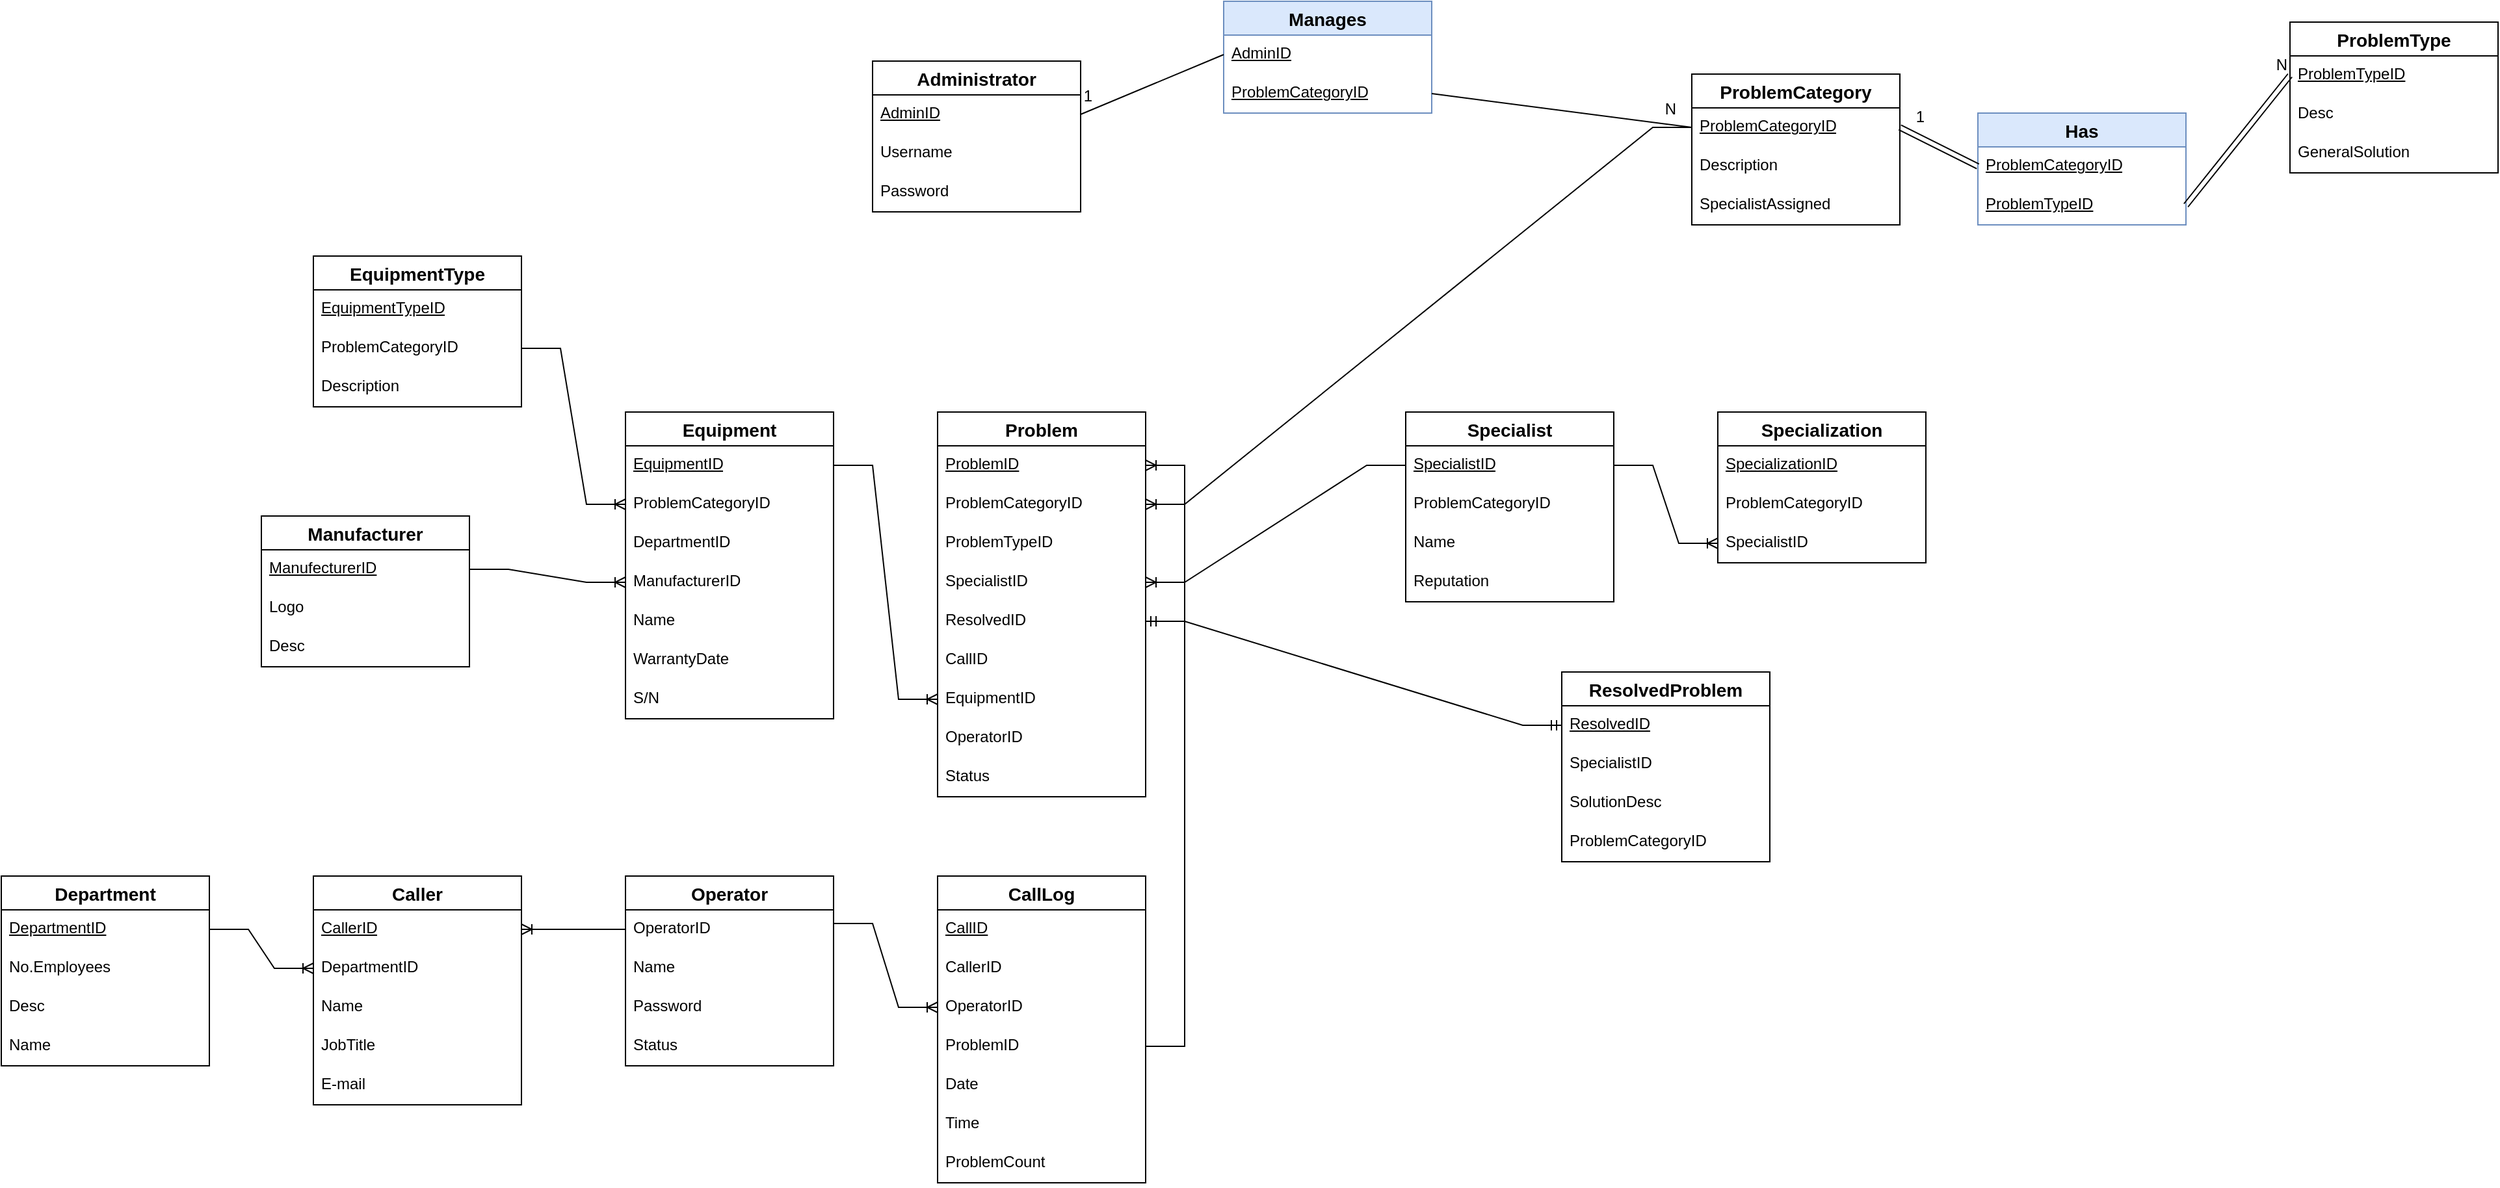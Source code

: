 <mxfile version="24.7.17">
  <diagram name="Página-1" id="cgUy74HiYtoIpU3tha52">
    <mxGraphModel dx="1973" dy="1219" grid="1" gridSize="10" guides="1" tooltips="1" connect="1" arrows="1" fold="1" page="1" pageScale="1" pageWidth="3300" pageHeight="4681" math="0" shadow="0">
      <root>
        <mxCell id="0" />
        <mxCell id="1" parent="0" />
        <mxCell id="JK030MNh_7zlfoLVC9jA-1" value="EquipmentType" style="swimlane;fontStyle=1;childLayout=stackLayout;horizontal=1;startSize=26;horizontalStack=0;resizeParent=1;resizeParentMax=0;resizeLast=0;collapsible=1;marginBottom=0;align=center;fontSize=14;" parent="1" vertex="1">
          <mxGeometry x="560" y="400" width="160" height="116" as="geometry">
            <mxRectangle x="720" y="360" width="140" height="30" as="alternateBounds" />
          </mxGeometry>
        </mxCell>
        <mxCell id="JK030MNh_7zlfoLVC9jA-2" value="&lt;u&gt;EquipmentTypeID&lt;/u&gt;" style="text;strokeColor=none;fillColor=none;spacingLeft=4;spacingRight=4;overflow=hidden;rotatable=0;points=[[0,0.5],[1,0.5]];portConstraint=eastwest;fontSize=12;whiteSpace=wrap;html=1;" parent="JK030MNh_7zlfoLVC9jA-1" vertex="1">
          <mxGeometry y="26" width="160" height="30" as="geometry" />
        </mxCell>
        <mxCell id="JK030MNh_7zlfoLVC9jA-3" value="ProblemCategoryID" style="text;strokeColor=none;fillColor=none;spacingLeft=4;spacingRight=4;overflow=hidden;rotatable=0;points=[[0,0.5],[1,0.5]];portConstraint=eastwest;fontSize=12;whiteSpace=wrap;html=1;" parent="JK030MNh_7zlfoLVC9jA-1" vertex="1">
          <mxGeometry y="56" width="160" height="30" as="geometry" />
        </mxCell>
        <mxCell id="JK030MNh_7zlfoLVC9jA-5" value="Description" style="text;strokeColor=none;fillColor=none;spacingLeft=4;spacingRight=4;overflow=hidden;rotatable=0;points=[[0,0.5],[1,0.5]];portConstraint=eastwest;fontSize=12;whiteSpace=wrap;html=1;" parent="JK030MNh_7zlfoLVC9jA-1" vertex="1">
          <mxGeometry y="86" width="160" height="30" as="geometry" />
        </mxCell>
        <mxCell id="JK030MNh_7zlfoLVC9jA-6" value="Manufacturer" style="swimlane;fontStyle=1;childLayout=stackLayout;horizontal=1;startSize=26;horizontalStack=0;resizeParent=1;resizeParentMax=0;resizeLast=0;collapsible=1;marginBottom=0;align=center;fontSize=14;" parent="1" vertex="1">
          <mxGeometry x="520" y="600" width="160" height="116" as="geometry">
            <mxRectangle x="720" y="490" width="120" height="30" as="alternateBounds" />
          </mxGeometry>
        </mxCell>
        <mxCell id="JK030MNh_7zlfoLVC9jA-7" value="&lt;u&gt;ManufecturerID&lt;/u&gt;" style="text;strokeColor=none;fillColor=none;spacingLeft=4;spacingRight=4;overflow=hidden;rotatable=0;points=[[0,0.5],[1,0.5]];portConstraint=eastwest;fontSize=12;whiteSpace=wrap;html=1;" parent="JK030MNh_7zlfoLVC9jA-6" vertex="1">
          <mxGeometry y="26" width="160" height="30" as="geometry" />
        </mxCell>
        <mxCell id="JK030MNh_7zlfoLVC9jA-8" value="Logo" style="text;strokeColor=none;fillColor=none;spacingLeft=4;spacingRight=4;overflow=hidden;rotatable=0;points=[[0,0.5],[1,0.5]];portConstraint=eastwest;fontSize=12;whiteSpace=wrap;html=1;" parent="JK030MNh_7zlfoLVC9jA-6" vertex="1">
          <mxGeometry y="56" width="160" height="30" as="geometry" />
        </mxCell>
        <mxCell id="JK030MNh_7zlfoLVC9jA-9" value="Desc" style="text;strokeColor=none;fillColor=none;spacingLeft=4;spacingRight=4;overflow=hidden;rotatable=0;points=[[0,0.5],[1,0.5]];portConstraint=eastwest;fontSize=12;whiteSpace=wrap;html=1;" parent="JK030MNh_7zlfoLVC9jA-6" vertex="1">
          <mxGeometry y="86" width="160" height="30" as="geometry" />
        </mxCell>
        <mxCell id="JK030MNh_7zlfoLVC9jA-12" value="Administrator" style="swimlane;fontStyle=1;childLayout=stackLayout;horizontal=1;startSize=26;horizontalStack=0;resizeParent=1;resizeParentMax=0;resizeLast=0;collapsible=1;marginBottom=0;align=center;fontSize=14;" parent="1" vertex="1">
          <mxGeometry x="990" y="250" width="160" height="116" as="geometry">
            <mxRectangle x="900" y="360" width="120" height="30" as="alternateBounds" />
          </mxGeometry>
        </mxCell>
        <mxCell id="JK030MNh_7zlfoLVC9jA-13" value="&lt;u&gt;AdminID&lt;/u&gt;" style="text;strokeColor=none;fillColor=none;spacingLeft=4;spacingRight=4;overflow=hidden;rotatable=0;points=[[0,0.5],[1,0.5]];portConstraint=eastwest;fontSize=12;whiteSpace=wrap;html=1;" parent="JK030MNh_7zlfoLVC9jA-12" vertex="1">
          <mxGeometry y="26" width="160" height="30" as="geometry" />
        </mxCell>
        <mxCell id="JK030MNh_7zlfoLVC9jA-14" value="Username" style="text;strokeColor=none;fillColor=none;spacingLeft=4;spacingRight=4;overflow=hidden;rotatable=0;points=[[0,0.5],[1,0.5]];portConstraint=eastwest;fontSize=12;whiteSpace=wrap;html=1;" parent="JK030MNh_7zlfoLVC9jA-12" vertex="1">
          <mxGeometry y="56" width="160" height="30" as="geometry" />
        </mxCell>
        <mxCell id="JK030MNh_7zlfoLVC9jA-15" value="Password" style="text;strokeColor=none;fillColor=none;spacingLeft=4;spacingRight=4;overflow=hidden;rotatable=0;points=[[0,0.5],[1,0.5]];portConstraint=eastwest;fontSize=12;whiteSpace=wrap;html=1;" parent="JK030MNh_7zlfoLVC9jA-12" vertex="1">
          <mxGeometry y="86" width="160" height="30" as="geometry" />
        </mxCell>
        <mxCell id="JK030MNh_7zlfoLVC9jA-16" value="Department" style="swimlane;fontStyle=1;childLayout=stackLayout;horizontal=1;startSize=26;horizontalStack=0;resizeParent=1;resizeParentMax=0;resizeLast=0;collapsible=1;marginBottom=0;align=center;fontSize=14;" parent="1" vertex="1">
          <mxGeometry x="320" y="877" width="160" height="146" as="geometry">
            <mxRectangle x="720" y="620" width="110" height="30" as="alternateBounds" />
          </mxGeometry>
        </mxCell>
        <mxCell id="JK030MNh_7zlfoLVC9jA-17" value="&lt;u&gt;DepartmentID&lt;/u&gt;" style="text;strokeColor=none;fillColor=none;spacingLeft=4;spacingRight=4;overflow=hidden;rotatable=0;points=[[0,0.5],[1,0.5]];portConstraint=eastwest;fontSize=12;whiteSpace=wrap;html=1;" parent="JK030MNh_7zlfoLVC9jA-16" vertex="1">
          <mxGeometry y="26" width="160" height="30" as="geometry" />
        </mxCell>
        <mxCell id="JK030MNh_7zlfoLVC9jA-18" value="No.Employees" style="text;strokeColor=none;fillColor=none;spacingLeft=4;spacingRight=4;overflow=hidden;rotatable=0;points=[[0,0.5],[1,0.5]];portConstraint=eastwest;fontSize=12;whiteSpace=wrap;html=1;" parent="JK030MNh_7zlfoLVC9jA-16" vertex="1">
          <mxGeometry y="56" width="160" height="30" as="geometry" />
        </mxCell>
        <mxCell id="JK030MNh_7zlfoLVC9jA-19" value="Desc" style="text;strokeColor=none;fillColor=none;spacingLeft=4;spacingRight=4;overflow=hidden;rotatable=0;points=[[0,0.5],[1,0.5]];portConstraint=eastwest;fontSize=12;whiteSpace=wrap;html=1;" parent="JK030MNh_7zlfoLVC9jA-16" vertex="1">
          <mxGeometry y="86" width="160" height="30" as="geometry" />
        </mxCell>
        <mxCell id="JK030MNh_7zlfoLVC9jA-20" value="Name" style="text;strokeColor=none;fillColor=none;spacingLeft=4;spacingRight=4;overflow=hidden;rotatable=0;points=[[0,0.5],[1,0.5]];portConstraint=eastwest;fontSize=12;whiteSpace=wrap;html=1;" parent="JK030MNh_7zlfoLVC9jA-16" vertex="1">
          <mxGeometry y="116" width="160" height="30" as="geometry" />
        </mxCell>
        <mxCell id="JK030MNh_7zlfoLVC9jA-21" value="Caller" style="swimlane;fontStyle=1;childLayout=stackLayout;horizontal=1;startSize=26;horizontalStack=0;resizeParent=1;resizeParentMax=0;resizeLast=0;collapsible=1;marginBottom=0;align=center;fontSize=14;" parent="1" vertex="1">
          <mxGeometry x="560" y="877" width="160" height="176" as="geometry">
            <mxRectangle x="720" y="780" width="80" height="30" as="alternateBounds" />
          </mxGeometry>
        </mxCell>
        <mxCell id="JK030MNh_7zlfoLVC9jA-22" value="&lt;u&gt;CallerID&lt;/u&gt;" style="text;strokeColor=none;fillColor=none;spacingLeft=4;spacingRight=4;overflow=hidden;rotatable=0;points=[[0,0.5],[1,0.5]];portConstraint=eastwest;fontSize=12;whiteSpace=wrap;html=1;" parent="JK030MNh_7zlfoLVC9jA-21" vertex="1">
          <mxGeometry y="26" width="160" height="30" as="geometry" />
        </mxCell>
        <mxCell id="JK030MNh_7zlfoLVC9jA-23" value="DepartmentID" style="text;strokeColor=none;fillColor=none;spacingLeft=4;spacingRight=4;overflow=hidden;rotatable=0;points=[[0,0.5],[1,0.5]];portConstraint=eastwest;fontSize=12;whiteSpace=wrap;html=1;" parent="JK030MNh_7zlfoLVC9jA-21" vertex="1">
          <mxGeometry y="56" width="160" height="30" as="geometry" />
        </mxCell>
        <mxCell id="JK030MNh_7zlfoLVC9jA-24" value="Name" style="text;strokeColor=none;fillColor=none;spacingLeft=4;spacingRight=4;overflow=hidden;rotatable=0;points=[[0,0.5],[1,0.5]];portConstraint=eastwest;fontSize=12;whiteSpace=wrap;html=1;" parent="JK030MNh_7zlfoLVC9jA-21" vertex="1">
          <mxGeometry y="86" width="160" height="30" as="geometry" />
        </mxCell>
        <mxCell id="JK030MNh_7zlfoLVC9jA-25" value="JobTitle" style="text;strokeColor=none;fillColor=none;spacingLeft=4;spacingRight=4;overflow=hidden;rotatable=0;points=[[0,0.5],[1,0.5]];portConstraint=eastwest;fontSize=12;whiteSpace=wrap;html=1;" parent="JK030MNh_7zlfoLVC9jA-21" vertex="1">
          <mxGeometry y="116" width="160" height="30" as="geometry" />
        </mxCell>
        <mxCell id="JK030MNh_7zlfoLVC9jA-26" value="E-mail" style="text;strokeColor=none;fillColor=none;spacingLeft=4;spacingRight=4;overflow=hidden;rotatable=0;points=[[0,0.5],[1,0.5]];portConstraint=eastwest;fontSize=12;whiteSpace=wrap;html=1;" parent="JK030MNh_7zlfoLVC9jA-21" vertex="1">
          <mxGeometry y="146" width="160" height="30" as="geometry" />
        </mxCell>
        <mxCell id="JK030MNh_7zlfoLVC9jA-27" value="Operator" style="swimlane;fontStyle=1;childLayout=stackLayout;horizontal=1;startSize=26;horizontalStack=0;resizeParent=1;resizeParentMax=0;resizeLast=0;collapsible=1;marginBottom=0;align=center;fontSize=14;" parent="1" vertex="1">
          <mxGeometry x="800" y="877" width="160" height="146" as="geometry">
            <mxRectangle x="900" y="740" width="100" height="30" as="alternateBounds" />
          </mxGeometry>
        </mxCell>
        <mxCell id="JK030MNh_7zlfoLVC9jA-28" value="OperatorID" style="text;strokeColor=none;fillColor=none;spacingLeft=4;spacingRight=4;overflow=hidden;rotatable=0;points=[[0,0.5],[1,0.5]];portConstraint=eastwest;fontSize=12;whiteSpace=wrap;html=1;" parent="JK030MNh_7zlfoLVC9jA-27" vertex="1">
          <mxGeometry y="26" width="160" height="30" as="geometry" />
        </mxCell>
        <mxCell id="JK030MNh_7zlfoLVC9jA-29" value="Name" style="text;strokeColor=none;fillColor=none;spacingLeft=4;spacingRight=4;overflow=hidden;rotatable=0;points=[[0,0.5],[1,0.5]];portConstraint=eastwest;fontSize=12;whiteSpace=wrap;html=1;" parent="JK030MNh_7zlfoLVC9jA-27" vertex="1">
          <mxGeometry y="56" width="160" height="30" as="geometry" />
        </mxCell>
        <mxCell id="JK030MNh_7zlfoLVC9jA-30" value="Password" style="text;strokeColor=none;fillColor=none;spacingLeft=4;spacingRight=4;overflow=hidden;rotatable=0;points=[[0,0.5],[1,0.5]];portConstraint=eastwest;fontSize=12;whiteSpace=wrap;html=1;" parent="JK030MNh_7zlfoLVC9jA-27" vertex="1">
          <mxGeometry y="86" width="160" height="30" as="geometry" />
        </mxCell>
        <mxCell id="JK030MNh_7zlfoLVC9jA-31" value="Status" style="text;strokeColor=none;fillColor=none;spacingLeft=4;spacingRight=4;overflow=hidden;rotatable=0;points=[[0,0.5],[1,0.5]];portConstraint=eastwest;fontSize=12;whiteSpace=wrap;html=1;" parent="JK030MNh_7zlfoLVC9jA-27" vertex="1">
          <mxGeometry y="116" width="160" height="30" as="geometry" />
        </mxCell>
        <mxCell id="bwqaiT9aRmezGoFUWZD2-1" value="CallLog" style="swimlane;fontStyle=1;childLayout=stackLayout;horizontal=1;startSize=26;horizontalStack=0;resizeParent=1;resizeParentMax=0;resizeLast=0;collapsible=1;marginBottom=0;align=center;fontSize=14;" parent="1" vertex="1">
          <mxGeometry x="1040" y="877" width="160" height="236" as="geometry">
            <mxRectangle x="1080" y="670" width="90" height="30" as="alternateBounds" />
          </mxGeometry>
        </mxCell>
        <mxCell id="bwqaiT9aRmezGoFUWZD2-2" value="&lt;u&gt;CallID&lt;/u&gt;" style="text;strokeColor=none;fillColor=none;spacingLeft=4;spacingRight=4;overflow=hidden;rotatable=0;points=[[0,0.5],[1,0.5]];portConstraint=eastwest;fontSize=12;whiteSpace=wrap;html=1;" parent="bwqaiT9aRmezGoFUWZD2-1" vertex="1">
          <mxGeometry y="26" width="160" height="30" as="geometry" />
        </mxCell>
        <mxCell id="bwqaiT9aRmezGoFUWZD2-3" value="CallerID" style="text;strokeColor=none;fillColor=none;spacingLeft=4;spacingRight=4;overflow=hidden;rotatable=0;points=[[0,0.5],[1,0.5]];portConstraint=eastwest;fontSize=12;whiteSpace=wrap;html=1;" parent="bwqaiT9aRmezGoFUWZD2-1" vertex="1">
          <mxGeometry y="56" width="160" height="30" as="geometry" />
        </mxCell>
        <mxCell id="bwqaiT9aRmezGoFUWZD2-4" value="OperatorID" style="text;strokeColor=none;fillColor=none;spacingLeft=4;spacingRight=4;overflow=hidden;rotatable=0;points=[[0,0.5],[1,0.5]];portConstraint=eastwest;fontSize=12;whiteSpace=wrap;html=1;" parent="bwqaiT9aRmezGoFUWZD2-1" vertex="1">
          <mxGeometry y="86" width="160" height="30" as="geometry" />
        </mxCell>
        <mxCell id="bwqaiT9aRmezGoFUWZD2-8" value="ProblemID" style="text;strokeColor=none;fillColor=none;spacingLeft=4;spacingRight=4;overflow=hidden;rotatable=0;points=[[0,0.5],[1,0.5]];portConstraint=eastwest;fontSize=12;whiteSpace=wrap;html=1;" parent="bwqaiT9aRmezGoFUWZD2-1" vertex="1">
          <mxGeometry y="116" width="160" height="30" as="geometry" />
        </mxCell>
        <mxCell id="bwqaiT9aRmezGoFUWZD2-5" value="Date" style="text;strokeColor=none;fillColor=none;spacingLeft=4;spacingRight=4;overflow=hidden;rotatable=0;points=[[0,0.5],[1,0.5]];portConstraint=eastwest;fontSize=12;whiteSpace=wrap;html=1;" parent="bwqaiT9aRmezGoFUWZD2-1" vertex="1">
          <mxGeometry y="146" width="160" height="30" as="geometry" />
        </mxCell>
        <mxCell id="bwqaiT9aRmezGoFUWZD2-6" value="Time" style="text;strokeColor=none;fillColor=none;spacingLeft=4;spacingRight=4;overflow=hidden;rotatable=0;points=[[0,0.5],[1,0.5]];portConstraint=eastwest;fontSize=12;whiteSpace=wrap;html=1;" parent="bwqaiT9aRmezGoFUWZD2-1" vertex="1">
          <mxGeometry y="176" width="160" height="30" as="geometry" />
        </mxCell>
        <mxCell id="bwqaiT9aRmezGoFUWZD2-7" value="ProblemCount" style="text;strokeColor=none;fillColor=none;spacingLeft=4;spacingRight=4;overflow=hidden;rotatable=0;points=[[0,0.5],[1,0.5]];portConstraint=eastwest;fontSize=12;whiteSpace=wrap;html=1;" parent="bwqaiT9aRmezGoFUWZD2-1" vertex="1">
          <mxGeometry y="206" width="160" height="30" as="geometry" />
        </mxCell>
        <mxCell id="bwqaiT9aRmezGoFUWZD2-9" value="Equipment" style="swimlane;fontStyle=1;childLayout=stackLayout;horizontal=1;startSize=26;horizontalStack=0;resizeParent=1;resizeParentMax=0;resizeLast=0;collapsible=1;marginBottom=0;align=center;fontSize=14;" parent="1" vertex="1">
          <mxGeometry x="800" y="520" width="160" height="236" as="geometry">
            <mxRectangle x="900" y="490" width="110" height="30" as="alternateBounds" />
          </mxGeometry>
        </mxCell>
        <mxCell id="bwqaiT9aRmezGoFUWZD2-10" value="&lt;u&gt;EquipmentID&lt;/u&gt;" style="text;strokeColor=none;fillColor=none;spacingLeft=4;spacingRight=4;overflow=hidden;rotatable=0;points=[[0,0.5],[1,0.5]];portConstraint=eastwest;fontSize=12;whiteSpace=wrap;html=1;" parent="bwqaiT9aRmezGoFUWZD2-9" vertex="1">
          <mxGeometry y="26" width="160" height="30" as="geometry" />
        </mxCell>
        <mxCell id="bwqaiT9aRmezGoFUWZD2-11" value="ProblemCategoryID" style="text;strokeColor=none;fillColor=none;spacingLeft=4;spacingRight=4;overflow=hidden;rotatable=0;points=[[0,0.5],[1,0.5]];portConstraint=eastwest;fontSize=12;whiteSpace=wrap;html=1;" parent="bwqaiT9aRmezGoFUWZD2-9" vertex="1">
          <mxGeometry y="56" width="160" height="30" as="geometry" />
        </mxCell>
        <mxCell id="bwqaiT9aRmezGoFUWZD2-13" value="DepartmentID" style="text;strokeColor=none;fillColor=none;spacingLeft=4;spacingRight=4;overflow=hidden;rotatable=0;points=[[0,0.5],[1,0.5]];portConstraint=eastwest;fontSize=12;whiteSpace=wrap;html=1;" parent="bwqaiT9aRmezGoFUWZD2-9" vertex="1">
          <mxGeometry y="86" width="160" height="30" as="geometry" />
        </mxCell>
        <mxCell id="bwqaiT9aRmezGoFUWZD2-14" value="ManufacturerID" style="text;strokeColor=none;fillColor=none;spacingLeft=4;spacingRight=4;overflow=hidden;rotatable=0;points=[[0,0.5],[1,0.5]];portConstraint=eastwest;fontSize=12;whiteSpace=wrap;html=1;" parent="bwqaiT9aRmezGoFUWZD2-9" vertex="1">
          <mxGeometry y="116" width="160" height="30" as="geometry" />
        </mxCell>
        <mxCell id="bwqaiT9aRmezGoFUWZD2-12" value="Name" style="text;strokeColor=none;fillColor=none;spacingLeft=4;spacingRight=4;overflow=hidden;rotatable=0;points=[[0,0.5],[1,0.5]];portConstraint=eastwest;fontSize=12;whiteSpace=wrap;html=1;" parent="bwqaiT9aRmezGoFUWZD2-9" vertex="1">
          <mxGeometry y="146" width="160" height="30" as="geometry" />
        </mxCell>
        <mxCell id="bwqaiT9aRmezGoFUWZD2-15" value="WarrantyDate" style="text;strokeColor=none;fillColor=none;spacingLeft=4;spacingRight=4;overflow=hidden;rotatable=0;points=[[0,0.5],[1,0.5]];portConstraint=eastwest;fontSize=12;whiteSpace=wrap;html=1;" parent="bwqaiT9aRmezGoFUWZD2-9" vertex="1">
          <mxGeometry y="176" width="160" height="30" as="geometry" />
        </mxCell>
        <mxCell id="bwqaiT9aRmezGoFUWZD2-16" value="S/N" style="text;strokeColor=none;fillColor=none;spacingLeft=4;spacingRight=4;overflow=hidden;rotatable=0;points=[[0,0.5],[1,0.5]];portConstraint=eastwest;fontSize=12;whiteSpace=wrap;html=1;" parent="bwqaiT9aRmezGoFUWZD2-9" vertex="1">
          <mxGeometry y="206" width="160" height="30" as="geometry" />
        </mxCell>
        <mxCell id="bwqaiT9aRmezGoFUWZD2-17" value="Specialization" style="swimlane;fontStyle=1;childLayout=stackLayout;horizontal=1;startSize=26;horizontalStack=0;resizeParent=1;resizeParentMax=0;resizeLast=0;collapsible=1;marginBottom=0;align=center;fontSize=14;" parent="1" vertex="1">
          <mxGeometry x="1640" y="520" width="160" height="116" as="geometry">
            <mxRectangle x="1260" y="936" width="130" height="30" as="alternateBounds" />
          </mxGeometry>
        </mxCell>
        <mxCell id="bwqaiT9aRmezGoFUWZD2-18" value="&lt;u&gt;SpecializationID&lt;/u&gt;" style="text;strokeColor=none;fillColor=none;spacingLeft=4;spacingRight=4;overflow=hidden;rotatable=0;points=[[0,0.5],[1,0.5]];portConstraint=eastwest;fontSize=12;whiteSpace=wrap;html=1;" parent="bwqaiT9aRmezGoFUWZD2-17" vertex="1">
          <mxGeometry y="26" width="160" height="30" as="geometry" />
        </mxCell>
        <mxCell id="bwqaiT9aRmezGoFUWZD2-19" value="ProblemCategoryID" style="text;strokeColor=none;fillColor=none;spacingLeft=4;spacingRight=4;overflow=hidden;rotatable=0;points=[[0,0.5],[1,0.5]];portConstraint=eastwest;fontSize=12;whiteSpace=wrap;html=1;" parent="bwqaiT9aRmezGoFUWZD2-17" vertex="1">
          <mxGeometry y="56" width="160" height="30" as="geometry" />
        </mxCell>
        <mxCell id="bwqaiT9aRmezGoFUWZD2-20" value="SpecialistID" style="text;strokeColor=none;fillColor=none;spacingLeft=4;spacingRight=4;overflow=hidden;rotatable=0;points=[[0,0.5],[1,0.5]];portConstraint=eastwest;fontSize=12;whiteSpace=wrap;html=1;" parent="bwqaiT9aRmezGoFUWZD2-17" vertex="1">
          <mxGeometry y="86" width="160" height="30" as="geometry" />
        </mxCell>
        <mxCell id="bwqaiT9aRmezGoFUWZD2-21" value="ProblemCategory" style="swimlane;fontStyle=1;childLayout=stackLayout;horizontal=1;startSize=26;horizontalStack=0;resizeParent=1;resizeParentMax=0;resizeLast=0;collapsible=1;marginBottom=0;align=center;fontSize=14;" parent="1" vertex="1">
          <mxGeometry x="1620" y="260" width="160" height="116" as="geometry">
            <mxRectangle x="1260" y="360" width="150" height="30" as="alternateBounds" />
          </mxGeometry>
        </mxCell>
        <mxCell id="bwqaiT9aRmezGoFUWZD2-22" value="&lt;u&gt;ProblemCategoryID&lt;/u&gt;" style="text;strokeColor=none;fillColor=none;spacingLeft=4;spacingRight=4;overflow=hidden;rotatable=0;points=[[0,0.5],[1,0.5]];portConstraint=eastwest;fontSize=12;whiteSpace=wrap;html=1;" parent="bwqaiT9aRmezGoFUWZD2-21" vertex="1">
          <mxGeometry y="26" width="160" height="30" as="geometry" />
        </mxCell>
        <mxCell id="bwqaiT9aRmezGoFUWZD2-23" value="Description" style="text;strokeColor=none;fillColor=none;spacingLeft=4;spacingRight=4;overflow=hidden;rotatable=0;points=[[0,0.5],[1,0.5]];portConstraint=eastwest;fontSize=12;whiteSpace=wrap;html=1;" parent="bwqaiT9aRmezGoFUWZD2-21" vertex="1">
          <mxGeometry y="56" width="160" height="30" as="geometry" />
        </mxCell>
        <mxCell id="bwqaiT9aRmezGoFUWZD2-24" value="SpecialistAssigned" style="text;strokeColor=none;fillColor=none;spacingLeft=4;spacingRight=4;overflow=hidden;rotatable=0;points=[[0,0.5],[1,0.5]];portConstraint=eastwest;fontSize=12;whiteSpace=wrap;html=1;" parent="bwqaiT9aRmezGoFUWZD2-21" vertex="1">
          <mxGeometry y="86" width="160" height="30" as="geometry" />
        </mxCell>
        <mxCell id="bwqaiT9aRmezGoFUWZD2-25" value="ProblemType" style="swimlane;fontStyle=1;childLayout=stackLayout;horizontal=1;startSize=26;horizontalStack=0;resizeParent=1;resizeParentMax=0;resizeLast=0;collapsible=1;marginBottom=0;align=center;fontSize=14;" parent="1" vertex="1">
          <mxGeometry x="2080" y="220" width="160" height="116" as="geometry">
            <mxRectangle x="1260" y="490" width="120" height="30" as="alternateBounds" />
          </mxGeometry>
        </mxCell>
        <mxCell id="bwqaiT9aRmezGoFUWZD2-26" value="&lt;u&gt;ProblemTypeID&lt;/u&gt;" style="text;strokeColor=none;fillColor=none;spacingLeft=4;spacingRight=4;overflow=hidden;rotatable=0;points=[[0,0.5],[1,0.5]];portConstraint=eastwest;fontSize=12;whiteSpace=wrap;html=1;" parent="bwqaiT9aRmezGoFUWZD2-25" vertex="1">
          <mxGeometry y="26" width="160" height="30" as="geometry" />
        </mxCell>
        <mxCell id="bwqaiT9aRmezGoFUWZD2-27" value="Desc" style="text;strokeColor=none;fillColor=none;spacingLeft=4;spacingRight=4;overflow=hidden;rotatable=0;points=[[0,0.5],[1,0.5]];portConstraint=eastwest;fontSize=12;whiteSpace=wrap;html=1;" parent="bwqaiT9aRmezGoFUWZD2-25" vertex="1">
          <mxGeometry y="56" width="160" height="30" as="geometry" />
        </mxCell>
        <mxCell id="bwqaiT9aRmezGoFUWZD2-28" value="GeneralSolution" style="text;strokeColor=none;fillColor=none;spacingLeft=4;spacingRight=4;overflow=hidden;rotatable=0;points=[[0,0.5],[1,0.5]];portConstraint=eastwest;fontSize=12;whiteSpace=wrap;html=1;" parent="bwqaiT9aRmezGoFUWZD2-25" vertex="1">
          <mxGeometry y="86" width="160" height="30" as="geometry" />
        </mxCell>
        <mxCell id="bwqaiT9aRmezGoFUWZD2-29" value="ResolvedProblem" style="swimlane;fontStyle=1;childLayout=stackLayout;horizontal=1;startSize=26;horizontalStack=0;resizeParent=1;resizeParentMax=0;resizeLast=0;collapsible=1;marginBottom=0;align=center;fontSize=14;" parent="1" vertex="1">
          <mxGeometry x="1520" y="720" width="160" height="146" as="geometry">
            <mxRectangle x="1260" y="776" width="150" height="30" as="alternateBounds" />
          </mxGeometry>
        </mxCell>
        <mxCell id="bwqaiT9aRmezGoFUWZD2-30" value="&lt;u&gt;ResolvedID&lt;/u&gt;" style="text;strokeColor=none;fillColor=none;spacingLeft=4;spacingRight=4;overflow=hidden;rotatable=0;points=[[0,0.5],[1,0.5]];portConstraint=eastwest;fontSize=12;whiteSpace=wrap;html=1;" parent="bwqaiT9aRmezGoFUWZD2-29" vertex="1">
          <mxGeometry y="26" width="160" height="30" as="geometry" />
        </mxCell>
        <mxCell id="bwqaiT9aRmezGoFUWZD2-33" value="SpecialistID" style="text;strokeColor=none;fillColor=none;spacingLeft=4;spacingRight=4;overflow=hidden;rotatable=0;points=[[0,0.5],[1,0.5]];portConstraint=eastwest;fontSize=12;whiteSpace=wrap;html=1;" parent="bwqaiT9aRmezGoFUWZD2-29" vertex="1">
          <mxGeometry y="56" width="160" height="30" as="geometry" />
        </mxCell>
        <mxCell id="bwqaiT9aRmezGoFUWZD2-31" value="SolutionDesc" style="text;strokeColor=none;fillColor=none;spacingLeft=4;spacingRight=4;overflow=hidden;rotatable=0;points=[[0,0.5],[1,0.5]];portConstraint=eastwest;fontSize=12;whiteSpace=wrap;html=1;" parent="bwqaiT9aRmezGoFUWZD2-29" vertex="1">
          <mxGeometry y="86" width="160" height="30" as="geometry" />
        </mxCell>
        <mxCell id="bwqaiT9aRmezGoFUWZD2-32" value="ProblemCategoryID" style="text;strokeColor=none;fillColor=none;spacingLeft=4;spacingRight=4;overflow=hidden;rotatable=0;points=[[0,0.5],[1,0.5]];portConstraint=eastwest;fontSize=12;whiteSpace=wrap;html=1;" parent="bwqaiT9aRmezGoFUWZD2-29" vertex="1">
          <mxGeometry y="116" width="160" height="30" as="geometry" />
        </mxCell>
        <mxCell id="bwqaiT9aRmezGoFUWZD2-34" value="Specialist" style="swimlane;fontStyle=1;childLayout=stackLayout;horizontal=1;startSize=26;horizontalStack=0;resizeParent=1;resizeParentMax=0;resizeLast=0;collapsible=1;marginBottom=0;align=center;fontSize=14;" parent="1" vertex="1">
          <mxGeometry x="1400" y="520" width="160" height="146" as="geometry">
            <mxRectangle x="1260" y="620" width="100" height="30" as="alternateBounds" />
          </mxGeometry>
        </mxCell>
        <mxCell id="bwqaiT9aRmezGoFUWZD2-35" value="&lt;u&gt;SpecialistID&lt;/u&gt;" style="text;strokeColor=none;fillColor=none;spacingLeft=4;spacingRight=4;overflow=hidden;rotatable=0;points=[[0,0.5],[1,0.5]];portConstraint=eastwest;fontSize=12;whiteSpace=wrap;html=1;" parent="bwqaiT9aRmezGoFUWZD2-34" vertex="1">
          <mxGeometry y="26" width="160" height="30" as="geometry" />
        </mxCell>
        <mxCell id="bwqaiT9aRmezGoFUWZD2-37" value="ProblemCategoryID" style="text;strokeColor=none;fillColor=none;spacingLeft=4;spacingRight=4;overflow=hidden;rotatable=0;points=[[0,0.5],[1,0.5]];portConstraint=eastwest;fontSize=12;whiteSpace=wrap;html=1;" parent="bwqaiT9aRmezGoFUWZD2-34" vertex="1">
          <mxGeometry y="56" width="160" height="30" as="geometry" />
        </mxCell>
        <mxCell id="bwqaiT9aRmezGoFUWZD2-36" value="Name" style="text;strokeColor=none;fillColor=none;spacingLeft=4;spacingRight=4;overflow=hidden;rotatable=0;points=[[0,0.5],[1,0.5]];portConstraint=eastwest;fontSize=12;whiteSpace=wrap;html=1;" parent="bwqaiT9aRmezGoFUWZD2-34" vertex="1">
          <mxGeometry y="86" width="160" height="30" as="geometry" />
        </mxCell>
        <mxCell id="bwqaiT9aRmezGoFUWZD2-38" value="Reputation" style="text;strokeColor=none;fillColor=none;spacingLeft=4;spacingRight=4;overflow=hidden;rotatable=0;points=[[0,0.5],[1,0.5]];portConstraint=eastwest;fontSize=12;whiteSpace=wrap;html=1;" parent="bwqaiT9aRmezGoFUWZD2-34" vertex="1">
          <mxGeometry y="116" width="160" height="30" as="geometry" />
        </mxCell>
        <mxCell id="bwqaiT9aRmezGoFUWZD2-39" value="Problem" style="swimlane;fontStyle=1;childLayout=stackLayout;horizontal=1;startSize=26;horizontalStack=0;resizeParent=1;resizeParentMax=0;resizeLast=0;collapsible=1;marginBottom=0;align=center;fontSize=14;" parent="1" vertex="1">
          <mxGeometry x="1040" y="520" width="160" height="296" as="geometry">
            <mxRectangle x="1080" y="360" width="90" height="30" as="alternateBounds" />
          </mxGeometry>
        </mxCell>
        <mxCell id="bwqaiT9aRmezGoFUWZD2-40" value="&lt;u&gt;ProblemID&lt;/u&gt;" style="text;strokeColor=none;fillColor=none;spacingLeft=4;spacingRight=4;overflow=hidden;rotatable=0;points=[[0,0.5],[1,0.5]];portConstraint=eastwest;fontSize=12;whiteSpace=wrap;html=1;" parent="bwqaiT9aRmezGoFUWZD2-39" vertex="1">
          <mxGeometry y="26" width="160" height="30" as="geometry" />
        </mxCell>
        <mxCell id="bwqaiT9aRmezGoFUWZD2-41" value="ProblemCategoryID" style="text;strokeColor=none;fillColor=none;spacingLeft=4;spacingRight=4;overflow=hidden;rotatable=0;points=[[0,0.5],[1,0.5]];portConstraint=eastwest;fontSize=12;whiteSpace=wrap;html=1;" parent="bwqaiT9aRmezGoFUWZD2-39" vertex="1">
          <mxGeometry y="56" width="160" height="30" as="geometry" />
        </mxCell>
        <mxCell id="bwqaiT9aRmezGoFUWZD2-42" value="ProblemTypeID" style="text;strokeColor=none;fillColor=none;spacingLeft=4;spacingRight=4;overflow=hidden;rotatable=0;points=[[0,0.5],[1,0.5]];portConstraint=eastwest;fontSize=12;whiteSpace=wrap;html=1;" parent="bwqaiT9aRmezGoFUWZD2-39" vertex="1">
          <mxGeometry y="86" width="160" height="30" as="geometry" />
        </mxCell>
        <mxCell id="bwqaiT9aRmezGoFUWZD2-43" value="SpecialistID" style="text;strokeColor=none;fillColor=none;spacingLeft=4;spacingRight=4;overflow=hidden;rotatable=0;points=[[0,0.5],[1,0.5]];portConstraint=eastwest;fontSize=12;whiteSpace=wrap;html=1;" parent="bwqaiT9aRmezGoFUWZD2-39" vertex="1">
          <mxGeometry y="116" width="160" height="30" as="geometry" />
        </mxCell>
        <mxCell id="bwqaiT9aRmezGoFUWZD2-46" value="ResolvedID" style="text;strokeColor=none;fillColor=none;spacingLeft=4;spacingRight=4;overflow=hidden;rotatable=0;points=[[0,0.5],[1,0.5]];portConstraint=eastwest;fontSize=12;whiteSpace=wrap;html=1;" parent="bwqaiT9aRmezGoFUWZD2-39" vertex="1">
          <mxGeometry y="146" width="160" height="30" as="geometry" />
        </mxCell>
        <mxCell id="bwqaiT9aRmezGoFUWZD2-45" value="CallID" style="text;strokeColor=none;fillColor=none;spacingLeft=4;spacingRight=4;overflow=hidden;rotatable=0;points=[[0,0.5],[1,0.5]];portConstraint=eastwest;fontSize=12;whiteSpace=wrap;html=1;" parent="bwqaiT9aRmezGoFUWZD2-39" vertex="1">
          <mxGeometry y="176" width="160" height="30" as="geometry" />
        </mxCell>
        <mxCell id="bwqaiT9aRmezGoFUWZD2-47" value="EquipmentID" style="text;strokeColor=none;fillColor=none;spacingLeft=4;spacingRight=4;overflow=hidden;rotatable=0;points=[[0,0.5],[1,0.5]];portConstraint=eastwest;fontSize=12;whiteSpace=wrap;html=1;" parent="bwqaiT9aRmezGoFUWZD2-39" vertex="1">
          <mxGeometry y="206" width="160" height="30" as="geometry" />
        </mxCell>
        <mxCell id="bwqaiT9aRmezGoFUWZD2-48" value="OperatorID" style="text;strokeColor=none;fillColor=none;spacingLeft=4;spacingRight=4;overflow=hidden;rotatable=0;points=[[0,0.5],[1,0.5]];portConstraint=eastwest;fontSize=12;whiteSpace=wrap;html=1;" parent="bwqaiT9aRmezGoFUWZD2-39" vertex="1">
          <mxGeometry y="236" width="160" height="30" as="geometry" />
        </mxCell>
        <mxCell id="bwqaiT9aRmezGoFUWZD2-44" value="Status" style="text;strokeColor=none;fillColor=none;spacingLeft=4;spacingRight=4;overflow=hidden;rotatable=0;points=[[0,0.5],[1,0.5]];portConstraint=eastwest;fontSize=12;whiteSpace=wrap;html=1;" parent="bwqaiT9aRmezGoFUWZD2-39" vertex="1">
          <mxGeometry y="266" width="160" height="30" as="geometry" />
        </mxCell>
        <mxCell id="XthvC1Dox0gNo0ZlnmB0-35" value="Manages" style="swimlane;fontStyle=1;childLayout=stackLayout;horizontal=1;startSize=26;horizontalStack=0;resizeParent=1;resizeParentMax=0;resizeLast=0;collapsible=1;marginBottom=0;align=center;fontSize=14;fillColor=#dae8fc;strokeColor=#6c8ebf;" vertex="1" parent="1">
          <mxGeometry x="1260" y="204" width="160" height="86" as="geometry">
            <mxRectangle x="720" y="490" width="120" height="30" as="alternateBounds" />
          </mxGeometry>
        </mxCell>
        <mxCell id="XthvC1Dox0gNo0ZlnmB0-36" value="&lt;u&gt;AdminID&lt;/u&gt;" style="text;strokeColor=none;fillColor=none;spacingLeft=4;spacingRight=4;overflow=hidden;rotatable=0;points=[[0,0.5],[1,0.5]];portConstraint=eastwest;fontSize=12;whiteSpace=wrap;html=1;" vertex="1" parent="XthvC1Dox0gNo0ZlnmB0-35">
          <mxGeometry y="26" width="160" height="30" as="geometry" />
        </mxCell>
        <mxCell id="XthvC1Dox0gNo0ZlnmB0-37" value="&lt;u&gt;ProblemCategoryID&lt;/u&gt;" style="text;strokeColor=none;fillColor=none;spacingLeft=4;spacingRight=4;overflow=hidden;rotatable=0;points=[[0,0.5],[1,0.5]];portConstraint=eastwest;fontSize=12;whiteSpace=wrap;html=1;" vertex="1" parent="XthvC1Dox0gNo0ZlnmB0-35">
          <mxGeometry y="56" width="160" height="30" as="geometry" />
        </mxCell>
        <mxCell id="XthvC1Dox0gNo0ZlnmB0-38" value="" style="endArrow=none;html=1;rounded=0;entryX=1;entryY=0.5;entryDx=0;entryDy=0;exitX=0;exitY=0.5;exitDx=0;exitDy=0;" edge="1" parent="1" source="XthvC1Dox0gNo0ZlnmB0-36" target="JK030MNh_7zlfoLVC9jA-13">
          <mxGeometry relative="1" as="geometry">
            <mxPoint x="1050" y="410" as="sourcePoint" />
            <mxPoint x="1210" y="410" as="targetPoint" />
          </mxGeometry>
        </mxCell>
        <mxCell id="XthvC1Dox0gNo0ZlnmB0-39" value="1" style="resizable=0;html=1;whiteSpace=wrap;align=right;verticalAlign=bottom;" connectable="0" vertex="1" parent="XthvC1Dox0gNo0ZlnmB0-38">
          <mxGeometry x="1" relative="1" as="geometry">
            <mxPoint x="10" y="-5" as="offset" />
          </mxGeometry>
        </mxCell>
        <mxCell id="XthvC1Dox0gNo0ZlnmB0-40" value="" style="endArrow=none;html=1;rounded=0;entryX=0;entryY=0.5;entryDx=0;entryDy=0;exitX=1;exitY=0.5;exitDx=0;exitDy=0;" edge="1" parent="1" source="XthvC1Dox0gNo0ZlnmB0-37" target="bwqaiT9aRmezGoFUWZD2-22">
          <mxGeometry relative="1" as="geometry">
            <mxPoint x="1050" y="410" as="sourcePoint" />
            <mxPoint x="1210" y="410" as="targetPoint" />
          </mxGeometry>
        </mxCell>
        <mxCell id="XthvC1Dox0gNo0ZlnmB0-41" value="N" style="resizable=0;html=1;whiteSpace=wrap;align=right;verticalAlign=bottom;" connectable="0" vertex="1" parent="XthvC1Dox0gNo0ZlnmB0-40">
          <mxGeometry x="1" relative="1" as="geometry">
            <mxPoint x="-10" y="-5" as="offset" />
          </mxGeometry>
        </mxCell>
        <mxCell id="XthvC1Dox0gNo0ZlnmB0-63" value="Has" style="swimlane;fontStyle=1;childLayout=stackLayout;horizontal=1;startSize=26;horizontalStack=0;resizeParent=1;resizeParentMax=0;resizeLast=0;collapsible=1;marginBottom=0;align=center;fontSize=14;fillColor=#dae8fc;strokeColor=#6c8ebf;" vertex="1" parent="1">
          <mxGeometry x="1840" y="290" width="160" height="86" as="geometry">
            <mxRectangle x="720" y="490" width="120" height="30" as="alternateBounds" />
          </mxGeometry>
        </mxCell>
        <mxCell id="XthvC1Dox0gNo0ZlnmB0-64" value="&lt;u&gt;ProblemCategoryID&lt;/u&gt;" style="text;strokeColor=none;fillColor=none;spacingLeft=4;spacingRight=4;overflow=hidden;rotatable=0;points=[[0,0.5],[1,0.5]];portConstraint=eastwest;fontSize=12;whiteSpace=wrap;html=1;" vertex="1" parent="XthvC1Dox0gNo0ZlnmB0-63">
          <mxGeometry y="26" width="160" height="30" as="geometry" />
        </mxCell>
        <mxCell id="XthvC1Dox0gNo0ZlnmB0-65" value="&lt;u&gt;ProblemTypeID&lt;/u&gt;" style="text;strokeColor=none;fillColor=none;spacingLeft=4;spacingRight=4;overflow=hidden;rotatable=0;points=[[0,0.5],[1,0.5]];portConstraint=eastwest;fontSize=12;whiteSpace=wrap;html=1;" vertex="1" parent="XthvC1Dox0gNo0ZlnmB0-63">
          <mxGeometry y="56" width="160" height="30" as="geometry" />
        </mxCell>
        <mxCell id="XthvC1Dox0gNo0ZlnmB0-66" value="" style="shape=link;html=1;rounded=0;entryX=1;entryY=0.5;entryDx=0;entryDy=0;exitX=0;exitY=0.5;exitDx=0;exitDy=0;" edge="1" parent="1" source="XthvC1Dox0gNo0ZlnmB0-64" target="bwqaiT9aRmezGoFUWZD2-22">
          <mxGeometry relative="1" as="geometry">
            <mxPoint x="1690" y="470" as="sourcePoint" />
            <mxPoint x="1850" y="470" as="targetPoint" />
          </mxGeometry>
        </mxCell>
        <mxCell id="XthvC1Dox0gNo0ZlnmB0-67" value="1" style="resizable=0;html=1;whiteSpace=wrap;align=right;verticalAlign=bottom;" connectable="0" vertex="1" parent="XthvC1Dox0gNo0ZlnmB0-66">
          <mxGeometry x="1" relative="1" as="geometry">
            <mxPoint x="20" as="offset" />
          </mxGeometry>
        </mxCell>
        <mxCell id="XthvC1Dox0gNo0ZlnmB0-68" value="" style="shape=link;html=1;rounded=0;entryX=0;entryY=0.5;entryDx=0;entryDy=0;exitX=1;exitY=0.5;exitDx=0;exitDy=0;" edge="1" parent="1" source="XthvC1Dox0gNo0ZlnmB0-65" target="bwqaiT9aRmezGoFUWZD2-26">
          <mxGeometry relative="1" as="geometry">
            <mxPoint x="1690" y="470" as="sourcePoint" />
            <mxPoint x="1850" y="470" as="targetPoint" />
          </mxGeometry>
        </mxCell>
        <mxCell id="XthvC1Dox0gNo0ZlnmB0-69" value="N" style="resizable=0;html=1;whiteSpace=wrap;align=right;verticalAlign=bottom;" connectable="0" vertex="1" parent="XthvC1Dox0gNo0ZlnmB0-68">
          <mxGeometry x="1" relative="1" as="geometry" />
        </mxCell>
        <mxCell id="XthvC1Dox0gNo0ZlnmB0-117" value="" style="edgeStyle=entityRelationEdgeStyle;fontSize=12;html=1;endArrow=ERoneToMany;rounded=0;exitX=1;exitY=0.5;exitDx=0;exitDy=0;entryX=0;entryY=0.5;entryDx=0;entryDy=0;" edge="1" parent="1" source="bwqaiT9aRmezGoFUWZD2-10" target="bwqaiT9aRmezGoFUWZD2-47">
          <mxGeometry width="100" height="100" relative="1" as="geometry">
            <mxPoint x="990" y="700" as="sourcePoint" />
            <mxPoint x="1090" y="600" as="targetPoint" />
          </mxGeometry>
        </mxCell>
        <mxCell id="XthvC1Dox0gNo0ZlnmB0-121" value="" style="edgeStyle=entityRelationEdgeStyle;fontSize=12;html=1;endArrow=ERoneToMany;rounded=0;exitX=1;exitY=0.5;exitDx=0;exitDy=0;entryX=0;entryY=0.5;entryDx=0;entryDy=0;" edge="1" parent="1" source="JK030MNh_7zlfoLVC9jA-7" target="bwqaiT9aRmezGoFUWZD2-14">
          <mxGeometry width="100" height="100" relative="1" as="geometry">
            <mxPoint x="990" y="700" as="sourcePoint" />
            <mxPoint x="1090" y="600" as="targetPoint" />
          </mxGeometry>
        </mxCell>
        <mxCell id="XthvC1Dox0gNo0ZlnmB0-122" value="" style="edgeStyle=entityRelationEdgeStyle;fontSize=12;html=1;endArrow=ERoneToMany;rounded=0;exitX=1;exitY=0.5;exitDx=0;exitDy=0;entryX=0;entryY=0.5;entryDx=0;entryDy=0;" edge="1" parent="1" source="JK030MNh_7zlfoLVC9jA-17" target="JK030MNh_7zlfoLVC9jA-23">
          <mxGeometry width="100" height="100" relative="1" as="geometry">
            <mxPoint x="890" y="790" as="sourcePoint" />
            <mxPoint x="990" y="690" as="targetPoint" />
          </mxGeometry>
        </mxCell>
        <mxCell id="XthvC1Dox0gNo0ZlnmB0-123" value="" style="edgeStyle=entityRelationEdgeStyle;fontSize=12;html=1;endArrow=ERoneToMany;rounded=0;exitX=1;exitY=0.25;exitDx=0;exitDy=0;entryX=0;entryY=0.5;entryDx=0;entryDy=0;" edge="1" parent="1" source="JK030MNh_7zlfoLVC9jA-27" target="bwqaiT9aRmezGoFUWZD2-4">
          <mxGeometry width="100" height="100" relative="1" as="geometry">
            <mxPoint x="1230" y="840" as="sourcePoint" />
            <mxPoint x="1330" y="740" as="targetPoint" />
          </mxGeometry>
        </mxCell>
        <mxCell id="XthvC1Dox0gNo0ZlnmB0-124" value="" style="edgeStyle=entityRelationEdgeStyle;fontSize=12;html=1;endArrow=ERoneToMany;rounded=0;exitX=1;exitY=0.5;exitDx=0;exitDy=0;entryX=1;entryY=0.5;entryDx=0;entryDy=0;" edge="1" parent="1" source="bwqaiT9aRmezGoFUWZD2-8" target="bwqaiT9aRmezGoFUWZD2-40">
          <mxGeometry width="100" height="100" relative="1" as="geometry">
            <mxPoint x="1230" y="840" as="sourcePoint" />
            <mxPoint x="1310" y="670" as="targetPoint" />
            <Array as="points">
              <mxPoint x="1380" y="1130" />
              <mxPoint x="1480" y="1091" />
            </Array>
          </mxGeometry>
        </mxCell>
        <mxCell id="XthvC1Dox0gNo0ZlnmB0-127" value="" style="edgeStyle=entityRelationEdgeStyle;fontSize=12;html=1;endArrow=ERoneToMany;rounded=0;exitX=1;exitY=0.5;exitDx=0;exitDy=0;entryX=0;entryY=0.5;entryDx=0;entryDy=0;" edge="1" parent="1" source="bwqaiT9aRmezGoFUWZD2-35" target="bwqaiT9aRmezGoFUWZD2-20">
          <mxGeometry width="100" height="100" relative="1" as="geometry">
            <mxPoint x="1870" y="700" as="sourcePoint" />
            <mxPoint x="1730" y="610" as="targetPoint" />
          </mxGeometry>
        </mxCell>
        <mxCell id="XthvC1Dox0gNo0ZlnmB0-128" value="" style="edgeStyle=entityRelationEdgeStyle;fontSize=12;html=1;endArrow=ERoneToMany;rounded=0;exitX=0;exitY=0.5;exitDx=0;exitDy=0;entryX=1;entryY=0.5;entryDx=0;entryDy=0;" edge="1" parent="1" source="bwqaiT9aRmezGoFUWZD2-22" target="bwqaiT9aRmezGoFUWZD2-41">
          <mxGeometry width="100" height="100" relative="1" as="geometry">
            <mxPoint x="1630" y="580" as="sourcePoint" />
            <mxPoint x="1730" y="480" as="targetPoint" />
          </mxGeometry>
        </mxCell>
        <mxCell id="XthvC1Dox0gNo0ZlnmB0-129" value="" style="edgeStyle=entityRelationEdgeStyle;fontSize=12;html=1;endArrow=ERoneToMany;rounded=0;exitX=0;exitY=0.5;exitDx=0;exitDy=0;entryX=1;entryY=0.5;entryDx=0;entryDy=0;" edge="1" parent="1" source="bwqaiT9aRmezGoFUWZD2-35" target="bwqaiT9aRmezGoFUWZD2-43">
          <mxGeometry width="100" height="100" relative="1" as="geometry">
            <mxPoint x="1630" y="710" as="sourcePoint" />
            <mxPoint x="1730" y="610" as="targetPoint" />
          </mxGeometry>
        </mxCell>
        <mxCell id="XthvC1Dox0gNo0ZlnmB0-130" value="" style="edgeStyle=entityRelationEdgeStyle;fontSize=12;html=1;endArrow=ERoneToMany;rounded=0;exitX=0;exitY=0.5;exitDx=0;exitDy=0;entryX=1;entryY=0.5;entryDx=0;entryDy=0;" edge="1" parent="1" source="JK030MNh_7zlfoLVC9jA-28" target="JK030MNh_7zlfoLVC9jA-22">
          <mxGeometry width="100" height="100" relative="1" as="geometry">
            <mxPoint x="900" y="750" as="sourcePoint" />
            <mxPoint x="1000" y="650" as="targetPoint" />
          </mxGeometry>
        </mxCell>
        <mxCell id="XthvC1Dox0gNo0ZlnmB0-131" value="" style="edgeStyle=entityRelationEdgeStyle;fontSize=12;html=1;endArrow=ERoneToMany;rounded=0;exitX=1;exitY=0.5;exitDx=0;exitDy=0;entryX=0;entryY=0.5;entryDx=0;entryDy=0;" edge="1" parent="1" source="JK030MNh_7zlfoLVC9jA-3" target="bwqaiT9aRmezGoFUWZD2-11">
          <mxGeometry width="100" height="100" relative="1" as="geometry">
            <mxPoint x="900" y="750" as="sourcePoint" />
            <mxPoint x="1000" y="650" as="targetPoint" />
          </mxGeometry>
        </mxCell>
        <mxCell id="XthvC1Dox0gNo0ZlnmB0-132" value="" style="edgeStyle=entityRelationEdgeStyle;fontSize=12;html=1;endArrow=ERmandOne;startArrow=ERmandOne;rounded=0;entryX=0;entryY=0.5;entryDx=0;entryDy=0;exitX=1;exitY=0.5;exitDx=0;exitDy=0;" edge="1" parent="1" source="bwqaiT9aRmezGoFUWZD2-46" target="bwqaiT9aRmezGoFUWZD2-30">
          <mxGeometry width="100" height="100" relative="1" as="geometry">
            <mxPoint x="1220" y="690" as="sourcePoint" />
            <mxPoint x="1340" y="650" as="targetPoint" />
          </mxGeometry>
        </mxCell>
      </root>
    </mxGraphModel>
  </diagram>
</mxfile>

